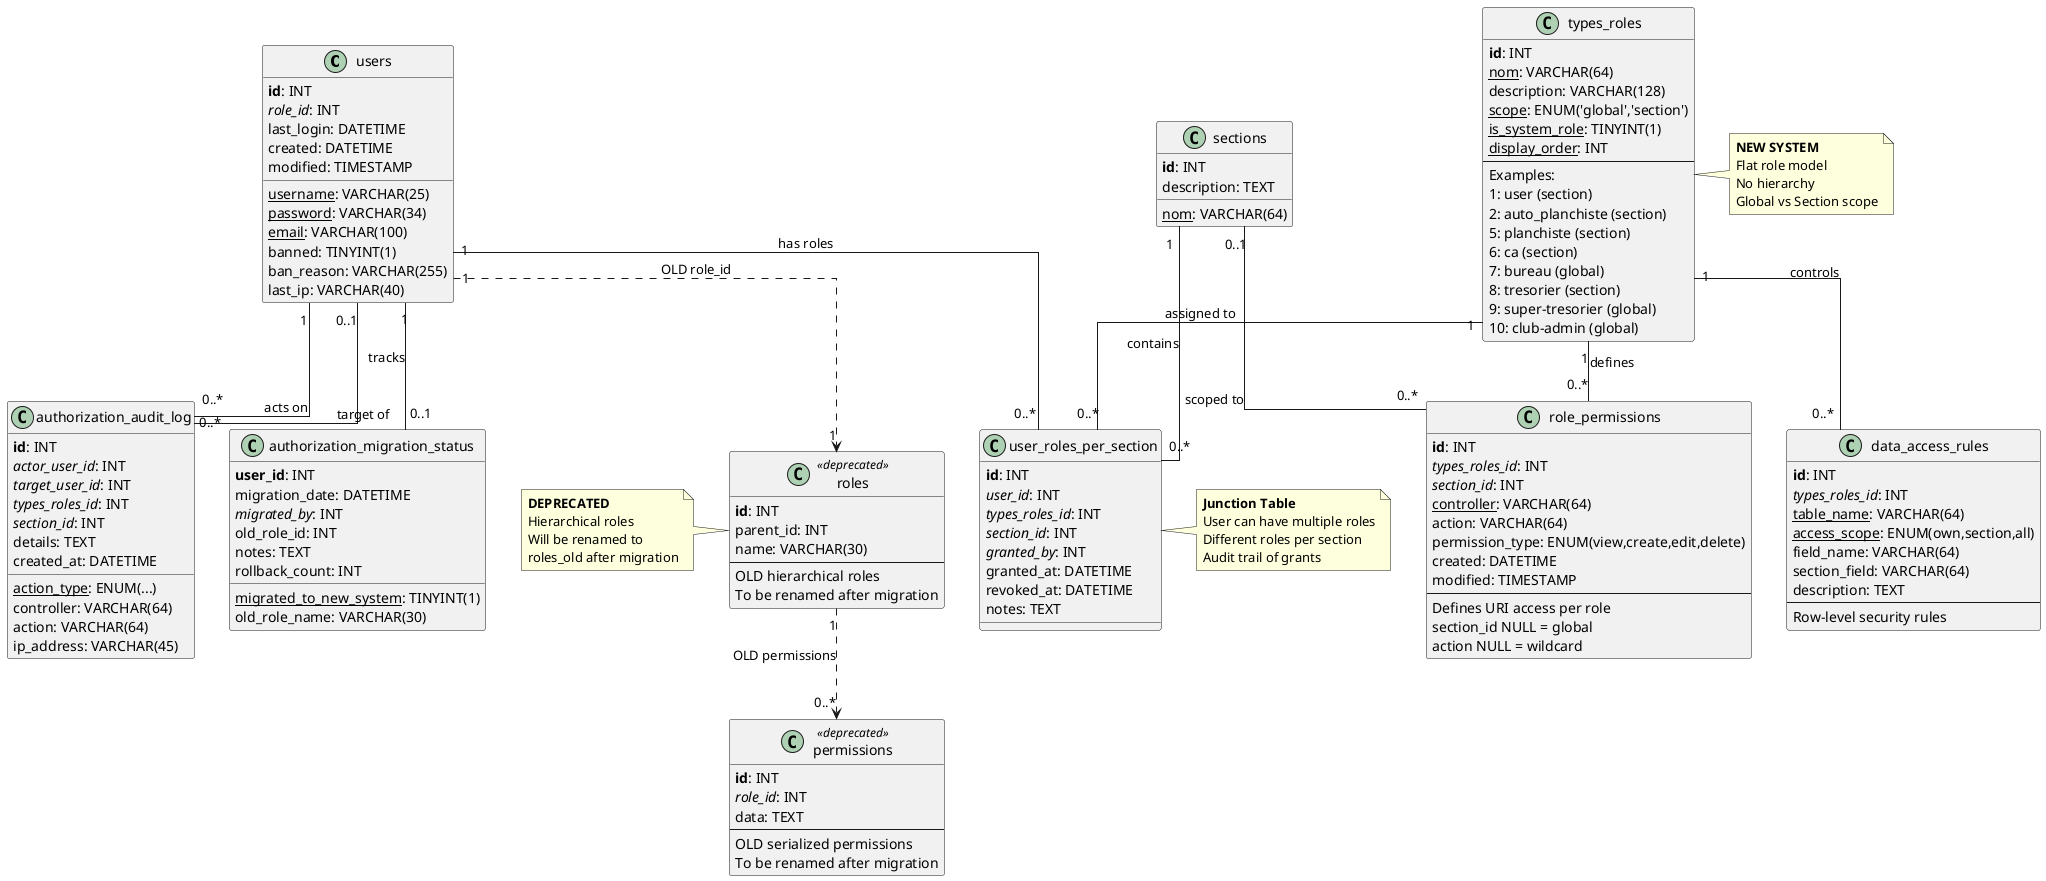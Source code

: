 @startuml database_schema
!define Table(name,desc) class name as "desc" << (T,#FFAAAA) >>
!define primary_key(x) <b>x</b>
!define foreign_key(x) <i>x</i>
!define unique(x) <color:green>x</color>
!define not_null(x) <u>x</u>

skinparam linetype ortho
skinparam classAttributeIconSize 0

' Users table
class users {
  primary_key(id): INT
  not_null(username): VARCHAR(25)
  not_null(password): VARCHAR(34)
  not_null(email): VARCHAR(100)
  foreign_key(role_id): INT
  banned: TINYINT(1)
  ban_reason: VARCHAR(255)
  last_ip: VARCHAR(40)
  last_login: DATETIME
  created: DATETIME
  modified: TIMESTAMP
}

' Sections table
class sections {
  primary_key(id): INT
  not_null(nom): VARCHAR(64)
  description: TEXT
}

' Types_roles table (NEW SYSTEM)
class types_roles {
  primary_key(id): INT
  not_null(nom): VARCHAR(64)
  description: VARCHAR(128)
  not_null(scope): ENUM('global','section')
  not_null(is_system_role): TINYINT(1)
  not_null(display_order): INT
  --
  Examples:
  1: user (section)
  2: auto_planchiste (section)
  5: planchiste (section)
  6: ca (section)
  7: bureau (global)
  8: tresorier (section)
  9: super-tresorier (global)
  10: club-admin (global)
}

' User roles per section (Junction table)
class user_roles_per_section {
  primary_key(id): INT
  foreign_key(user_id): INT
  foreign_key(types_roles_id): INT
  foreign_key(section_id): INT
  foreign_key(granted_by): INT
  granted_at: DATETIME
  revoked_at: DATETIME
  notes: TEXT
}

' Role permissions (NEW)
class role_permissions {
  primary_key(id): INT
  foreign_key(types_roles_id): INT
  foreign_key(section_id): INT
  not_null(controller): VARCHAR(64)
  action: VARCHAR(64)
  permission_type: ENUM(view,create,edit,delete)
  created: DATETIME
  modified: TIMESTAMP
  --
  Defines URI access per role
  section_id NULL = global
  action NULL = wildcard
}

' Data access rules (NEW)
class data_access_rules {
  primary_key(id): INT
  foreign_key(types_roles_id): INT
  not_null(table_name): VARCHAR(64)
  not_null(access_scope): ENUM(own,section,all)
  field_name: VARCHAR(64)
  section_field: VARCHAR(64)
  description: TEXT
  --
  Row-level security rules
}

' Authorization audit log (NEW)
class authorization_audit_log {
  primary_key(id): INT
  not_null(action_type): ENUM(...)
  foreign_key(actor_user_id): INT
  foreign_key(target_user_id): INT
  foreign_key(types_roles_id): INT
  foreign_key(section_id): INT
  controller: VARCHAR(64)
  action: VARCHAR(64)
  ip_address: VARCHAR(45)
  details: TEXT
  created_at: DATETIME
}

' Migration status tracking (NEW)
class authorization_migration_status {
  primary_key(user_id): INT
  not_null(migrated_to_new_system): TINYINT(1)
  migration_date: DATETIME
  foreign_key(migrated_by): INT
  old_role_id: INT
  old_role_name: VARCHAR(30)
  notes: TEXT
  rollback_count: INT
}

' OLD SYSTEM (deprecated)
class roles <<deprecated>> {
  primary_key(id): INT
  parent_id: INT
  name: VARCHAR(30)
  --
  OLD hierarchical roles
  To be renamed after migration
}

class permissions <<deprecated>> {
  primary_key(id): INT
  foreign_key(role_id): INT
  data: TEXT
  --
  OLD serialized permissions
  To be renamed after migration
}

' Relationships
users "1" -- "0..*" user_roles_per_section : has roles
sections "1" -- "0..*" user_roles_per_section : contains
types_roles "1" -- "0..*" user_roles_per_section : assigned to

types_roles "1" -- "0..*" role_permissions : defines
sections "0..1" -- "0..*" role_permissions : scoped to

types_roles "1" -- "0..*" data_access_rules : controls

users "1" -- "0..1" authorization_migration_status : tracks
users "1" -- "0..*" authorization_audit_log : acts on
users "0..1" -- "0..*" authorization_audit_log : target of

' OLD system (dashed lines)
users "1" ..> "1" roles : OLD role_id
roles "1" ..> "0..*" permissions : OLD permissions

note right of types_roles
  **NEW SYSTEM**
  Flat role model
  No hierarchy
  Global vs Section scope
end note

note right of user_roles_per_section
  **Junction Table**
  User can have multiple roles
  Different roles per section
  Audit trail of grants
end note

note left of roles
  **DEPRECATED**
  Hierarchical roles
  Will be renamed to
  roles_old after migration
end note

@enduml
